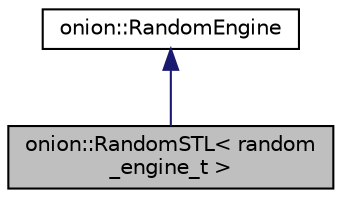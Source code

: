 digraph "onion::RandomSTL&lt; random_engine_t &gt;"
{
 // LATEX_PDF_SIZE
  edge [fontname="Helvetica",fontsize="10",labelfontname="Helvetica",labelfontsize="10"];
  node [fontname="Helvetica",fontsize="10",shape=record];
  Node1 [label="onion::RandomSTL\< random\l_engine_t \>",height=0.2,width=0.4,color="black", fillcolor="grey75", style="filled", fontcolor="black",tooltip="Implements the RandomEngine interface using the C++ STL facilities."];
  Node2 -> Node1 [dir="back",color="midnightblue",fontsize="10",style="solid",fontname="Helvetica"];
  Node2 [label="onion::RandomEngine",height=0.2,width=0.4,color="black", fillcolor="white", style="filled",URL="$classonion_1_1_random_engine.html",tooltip="Inteface class for random number generation."];
}
